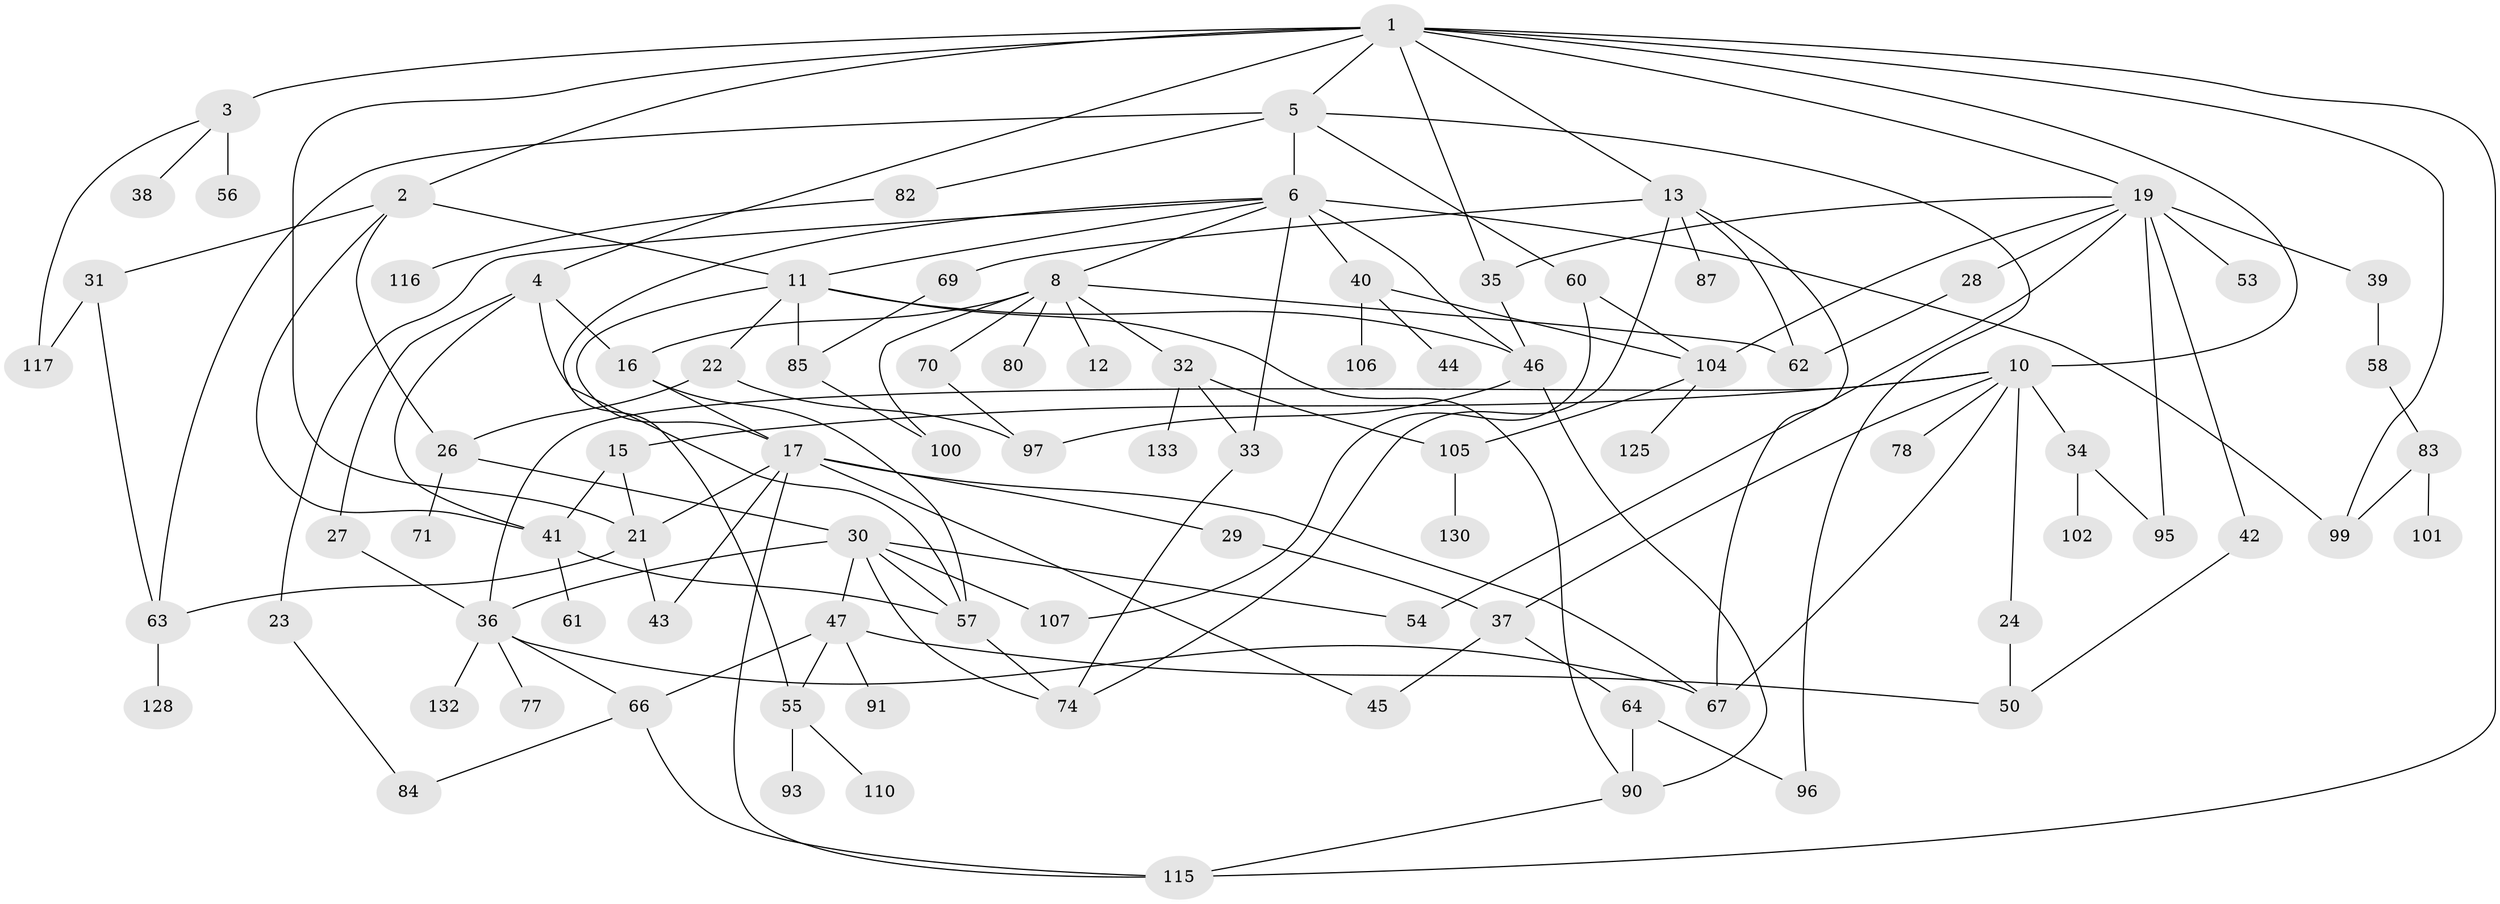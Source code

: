 // Generated by graph-tools (version 1.1) at 2025/23/03/03/25 07:23:31]
// undirected, 90 vertices, 143 edges
graph export_dot {
graph [start="1"]
  node [color=gray90,style=filled];
  1 [super="+9"];
  2 [super="+14"];
  3 [super="+73"];
  4 [super="+109"];
  5 [super="+49"];
  6 [super="+7"];
  8 [super="+25"];
  10 [super="+59"];
  11 [super="+129"];
  12;
  13 [super="+18"];
  15 [super="+51"];
  16;
  17 [super="+52"];
  19 [super="+20"];
  21 [super="+86"];
  22;
  23;
  24;
  26 [super="+72"];
  27 [super="+112"];
  28;
  29;
  30 [super="+79"];
  31;
  32 [super="+89"];
  33;
  34 [super="+81"];
  35 [super="+68"];
  36 [super="+76"];
  37;
  38 [super="+113"];
  39;
  40 [super="+65"];
  41 [super="+48"];
  42;
  43;
  44;
  45 [super="+119"];
  46 [super="+75"];
  47 [super="+118"];
  50 [super="+123"];
  53;
  54;
  55 [super="+103"];
  56;
  57 [super="+98"];
  58;
  60;
  61;
  62;
  63;
  64;
  66 [super="+88"];
  67;
  69;
  70 [super="+127"];
  71 [super="+124"];
  74 [super="+122"];
  77 [super="+92"];
  78;
  80 [super="+135"];
  82;
  83 [super="+94"];
  84 [super="+108"];
  85 [super="+121"];
  87;
  90 [super="+114"];
  91;
  93;
  95;
  96;
  97 [super="+134"];
  99 [super="+120"];
  100;
  101;
  102;
  104 [super="+111"];
  105;
  106;
  107;
  110;
  115 [super="+126"];
  116;
  117 [super="+131"];
  125;
  128;
  130;
  132;
  133;
  1 -- 2;
  1 -- 3 [weight=2];
  1 -- 4;
  1 -- 5;
  1 -- 10;
  1 -- 19;
  1 -- 115;
  1 -- 99;
  1 -- 35;
  1 -- 13;
  1 -- 21;
  2 -- 26;
  2 -- 31;
  2 -- 41;
  2 -- 11;
  3 -- 38;
  3 -- 56;
  3 -- 117;
  4 -- 27;
  4 -- 41;
  4 -- 57;
  4 -- 16;
  5 -- 6 [weight=2];
  5 -- 82;
  5 -- 96;
  5 -- 63;
  5 -- 60;
  6 -- 8;
  6 -- 23;
  6 -- 33;
  6 -- 46;
  6 -- 99;
  6 -- 40;
  6 -- 11;
  6 -- 55;
  8 -- 12;
  8 -- 16;
  8 -- 80;
  8 -- 62;
  8 -- 32;
  8 -- 100;
  8 -- 70;
  10 -- 15;
  10 -- 24;
  10 -- 34;
  10 -- 36 [weight=2];
  10 -- 67;
  10 -- 37;
  10 -- 78;
  11 -- 17;
  11 -- 22;
  11 -- 85;
  11 -- 46;
  11 -- 90;
  13 -- 87;
  13 -- 67;
  13 -- 69;
  13 -- 62;
  13 -- 74;
  15 -- 21;
  15 -- 41;
  16 -- 57;
  16 -- 17;
  17 -- 21;
  17 -- 29;
  17 -- 45;
  17 -- 43;
  17 -- 67;
  17 -- 115;
  19 -- 39;
  19 -- 42;
  19 -- 53;
  19 -- 54;
  19 -- 95;
  19 -- 28;
  19 -- 35;
  19 -- 104;
  21 -- 43;
  21 -- 63;
  22 -- 26;
  22 -- 97;
  23 -- 84;
  24 -- 50;
  26 -- 30;
  26 -- 71;
  27 -- 36;
  28 -- 62;
  29 -- 37;
  30 -- 47;
  30 -- 107;
  30 -- 54;
  30 -- 57;
  30 -- 74;
  30 -- 36;
  31 -- 63;
  31 -- 117;
  32 -- 105;
  32 -- 33;
  32 -- 133;
  33 -- 74;
  34 -- 102;
  34 -- 95;
  35 -- 46;
  36 -- 66;
  36 -- 67;
  36 -- 132;
  36 -- 77;
  37 -- 64;
  37 -- 45;
  39 -- 58;
  40 -- 44;
  40 -- 106;
  40 -- 104;
  41 -- 57;
  41 -- 61;
  42 -- 50;
  46 -- 97;
  46 -- 90;
  47 -- 50;
  47 -- 55;
  47 -- 91;
  47 -- 66;
  55 -- 93;
  55 -- 110;
  57 -- 74;
  58 -- 83;
  60 -- 107;
  60 -- 104;
  63 -- 128;
  64 -- 96;
  64 -- 90 [weight=2];
  66 -- 115;
  66 -- 84;
  69 -- 85;
  70 -- 97;
  82 -- 116;
  83 -- 101;
  83 -- 99;
  85 -- 100;
  90 -- 115;
  104 -- 105;
  104 -- 125;
  105 -- 130;
}
